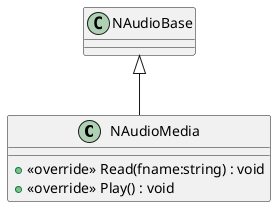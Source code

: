 @startuml
class NAudioMedia {
    + <<override>> Read(fname:string) : void
    + <<override>> Play() : void
}
NAudioBase <|-- NAudioMedia
@enduml
